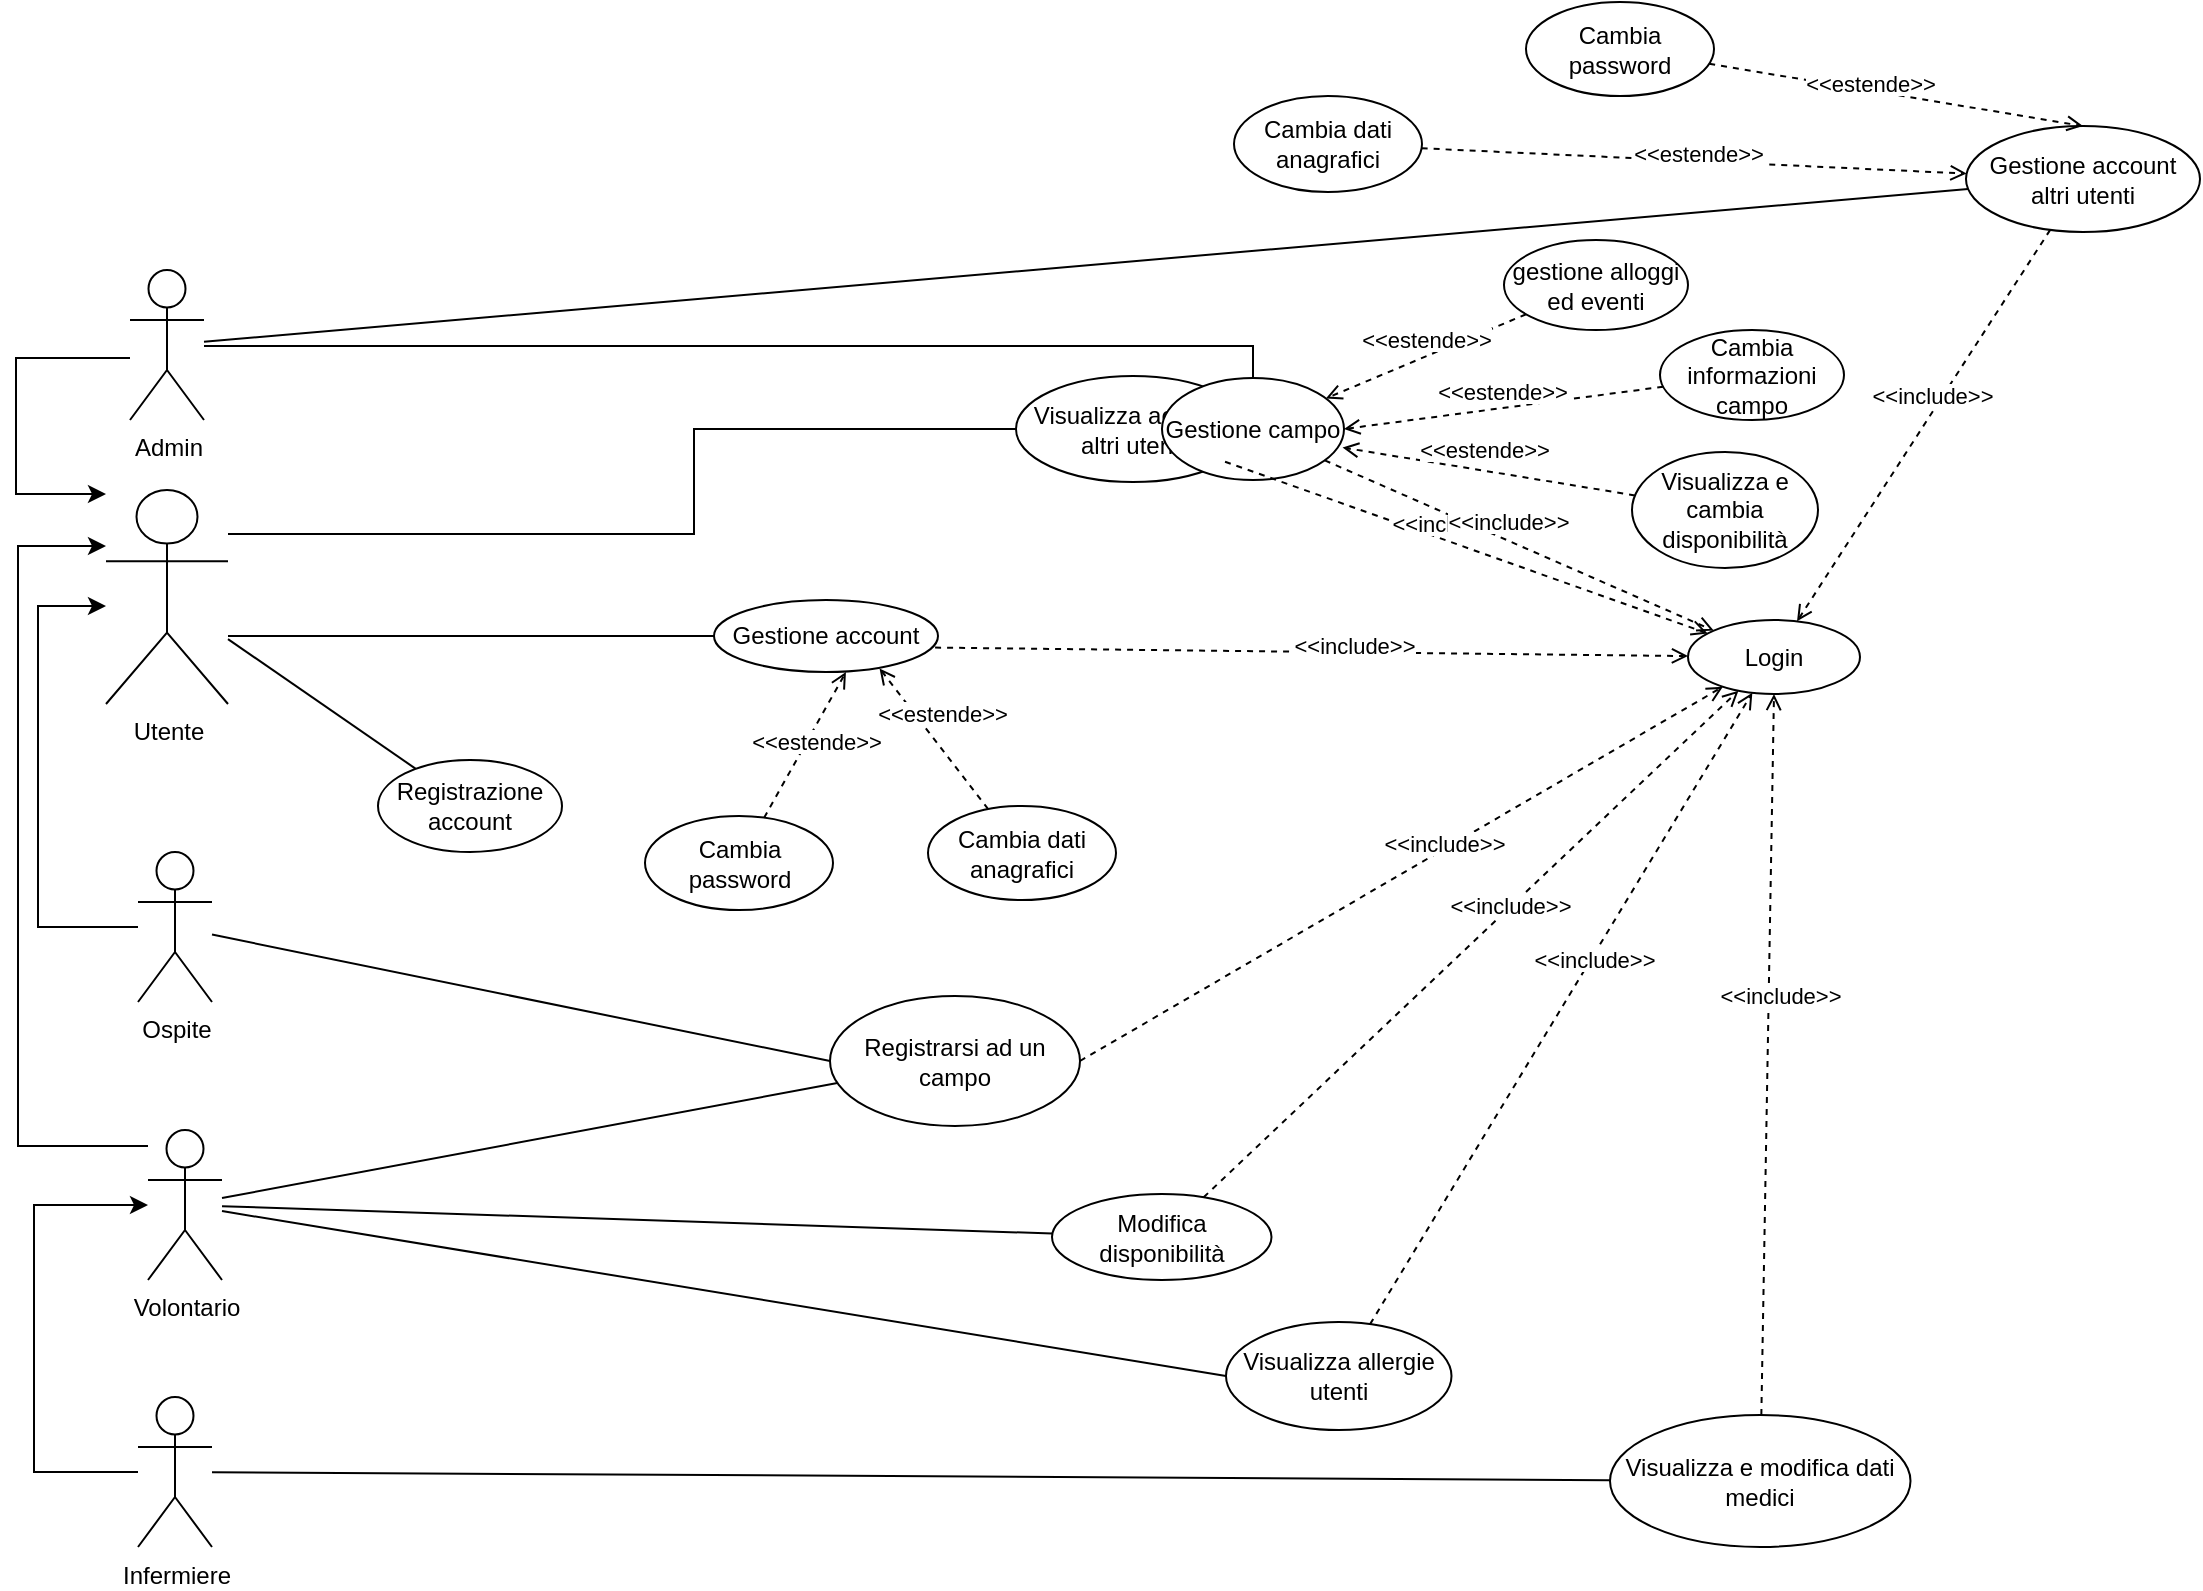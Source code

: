 <mxfile version="20.8.23" type="device"><diagram id="4pHFQdb8DRm6pEMn--Oa" name="Pagina-1"><mxGraphModel dx="683" dy="394" grid="0" gridSize="10" guides="1" tooltips="1" connect="1" arrows="1" fold="1" page="1" pageScale="1" pageWidth="1169" pageHeight="827" math="0" shadow="0"><root><mxCell id="0"/><mxCell id="1" parent="0"/><mxCell id="sqVIdD4rpPyTazX6wK-S-29" style="edgeStyle=orthogonalEdgeStyle;rounded=0;orthogonalLoop=1;jettySize=auto;html=1;endArrow=classic;endFill=1;" parent="1" source="WErY4FFCU59mQM6DMJKC-23" target="sqVIdD4rpPyTazX6wK-S-27" edge="1"><mxGeometry relative="1" as="geometry"><mxPoint x="356" y="266" as="targetPoint"/><Array as="points"><mxPoint x="37" y="470"/><mxPoint x="37" y="309"/></Array></mxGeometry></mxCell><mxCell id="sqVIdD4rpPyTazX6wK-S-41" style="rounded=0;orthogonalLoop=1;jettySize=auto;html=1;entryX=0;entryY=0.5;entryDx=0;entryDy=0;endArrow=none;endFill=0;" parent="1" source="WErY4FFCU59mQM6DMJKC-23" target="WErY4FFCU59mQM6DMJKC-28" edge="1"><mxGeometry relative="1" as="geometry"><mxPoint x="424" y="152" as="sourcePoint"/></mxGeometry></mxCell><mxCell id="WErY4FFCU59mQM6DMJKC-23" value="Ospite" style="shape=umlActor;html=1;verticalLabelPosition=bottom;verticalAlign=top;align=center;" parent="1" vertex="1"><mxGeometry x="87" y="432" width="37" height="75" as="geometry"/></mxCell><mxCell id="WErY4FFCU59mQM6DMJKC-28" value="Registrarsi ad un campo" style="ellipse;whiteSpace=wrap;html=1;" parent="1" vertex="1"><mxGeometry x="433" y="504" width="125" height="65" as="geometry"/></mxCell><mxCell id="sqVIdD4rpPyTazX6wK-S-35" style="rounded=0;orthogonalLoop=1;jettySize=auto;html=1;endArrow=none;endFill=0;" parent="1" source="WErY4FFCU59mQM6DMJKC-30" target="sqVIdD4rpPyTazX6wK-S-27" edge="1"><mxGeometry relative="1" as="geometry"/></mxCell><mxCell id="WErY4FFCU59mQM6DMJKC-30" value="Registrazione account" style="ellipse;whiteSpace=wrap;html=1;" parent="1" vertex="1"><mxGeometry x="207" y="386" width="92" height="46" as="geometry"/></mxCell><mxCell id="WErY4FFCU59mQM6DMJKC-31" value="&lt;span style=&quot;background-color: rgb(255, 255, 255);&quot;&gt;&amp;lt;&amp;lt;include&amp;gt;&amp;gt;&lt;/span&gt;" style="edgeStyle=none;html=1;endArrow=open;verticalAlign=bottom;dashed=1;labelBackgroundColor=none;rounded=0;exitX=1;exitY=0.5;exitDx=0;exitDy=0;" parent="1" source="WErY4FFCU59mQM6DMJKC-28" target="WErY4FFCU59mQM6DMJKC-32" edge="1"><mxGeometry x="0.116" y="-6" width="160" relative="1" as="geometry"><mxPoint x="869.56" y="127" as="sourcePoint"/><mxPoint x="774" y="204" as="targetPoint"/><mxPoint as="offset"/></mxGeometry></mxCell><mxCell id="WErY4FFCU59mQM6DMJKC-106" style="edgeStyle=orthogonalEdgeStyle;rounded=0;orthogonalLoop=1;jettySize=auto;html=1;labelBackgroundColor=#FFFFFF;endArrow=none;endFill=0;" parent="1" source="WErY4FFCU59mQM6DMJKC-50" target="sqVIdD4rpPyTazX6wK-S-27" edge="1"><mxGeometry relative="1" as="geometry"><Array as="points"><mxPoint x="389" y="320"/><mxPoint x="389" y="320"/></Array></mxGeometry></mxCell><mxCell id="WErY4FFCU59mQM6DMJKC-50" value="Gestione account" style="ellipse;whiteSpace=wrap;html=1;" parent="1" vertex="1"><mxGeometry x="375" y="306" width="112" height="36" as="geometry"/></mxCell><mxCell id="WErY4FFCU59mQM6DMJKC-59" style="rounded=0;orthogonalLoop=1;jettySize=auto;html=1;labelBackgroundColor=#FFFFFF;endArrow=none;endFill=0;edgeStyle=orthogonalEdgeStyle;" parent="1" source="WErY4FFCU59mQM6DMJKC-58" target="sqVIdD4rpPyTazX6wK-S-27" edge="1"><mxGeometry relative="1" as="geometry"><mxPoint x="315" y="227.714" as="targetPoint"/><Array as="points"><mxPoint x="365" y="273"/></Array></mxGeometry></mxCell><mxCell id="WErY4FFCU59mQM6DMJKC-58" value="Visualizza account altri utenti" style="ellipse;whiteSpace=wrap;html=1;" parent="1" vertex="1"><mxGeometry x="526" y="194" width="117" height="53" as="geometry"/></mxCell><mxCell id="WErY4FFCU59mQM6DMJKC-64" style="edgeStyle=none;rounded=0;orthogonalLoop=1;jettySize=auto;html=1;labelBackgroundColor=#FFFFFF;endArrow=none;endFill=0;entryX=0;entryY=0.5;entryDx=0;entryDy=0;" parent="1" source="WErY4FFCU59mQM6DMJKC-60" target="WErY4FFCU59mQM6DMJKC-65" edge="1"><mxGeometry relative="1" as="geometry"><mxPoint x="741" y="402.571" as="targetPoint"/></mxGeometry></mxCell><mxCell id="sqVIdD4rpPyTazX6wK-S-32" style="edgeStyle=orthogonalEdgeStyle;rounded=0;orthogonalLoop=1;jettySize=auto;html=1;endArrow=classic;endFill=1;" parent="1" source="WErY4FFCU59mQM6DMJKC-60" target="sqVIdD4rpPyTazX6wK-S-27" edge="1"><mxGeometry relative="1" as="geometry"><mxPoint x="339" y="368" as="targetPoint"/><Array as="points"><mxPoint x="27" y="579"/><mxPoint x="27" y="279"/></Array></mxGeometry></mxCell><mxCell id="sqVIdD4rpPyTazX6wK-S-43" style="edgeStyle=none;rounded=0;orthogonalLoop=1;jettySize=auto;html=1;endArrow=none;endFill=0;" parent="1" source="WErY4FFCU59mQM6DMJKC-60" target="WErY4FFCU59mQM6DMJKC-28" edge="1"><mxGeometry relative="1" as="geometry"/></mxCell><mxCell id="WErY4FFCU59mQM6DMJKC-60" value="Volontario" style="shape=umlActor;html=1;verticalLabelPosition=bottom;verticalAlign=top;align=center;" parent="1" vertex="1"><mxGeometry x="92" y="571" width="37" height="75" as="geometry"/></mxCell><mxCell id="WErY4FFCU59mQM6DMJKC-65" value="Visualizza allergie utenti" style="ellipse;whiteSpace=wrap;html=1;" parent="1" vertex="1"><mxGeometry x="631" y="667" width="112.75" height="54" as="geometry"/></mxCell><mxCell id="WErY4FFCU59mQM6DMJKC-67" style="edgeStyle=none;rounded=0;orthogonalLoop=1;jettySize=auto;html=1;labelBackgroundColor=#FFFFFF;endArrow=none;endFill=0;" parent="1" source="WErY4FFCU59mQM6DMJKC-66" target="WErY4FFCU59mQM6DMJKC-60" edge="1"><mxGeometry relative="1" as="geometry"><mxPoint x="649" y="438" as="targetPoint"/></mxGeometry></mxCell><mxCell id="WErY4FFCU59mQM6DMJKC-66" value="Modifica disponibilità" style="ellipse;whiteSpace=wrap;html=1;" parent="1" vertex="1"><mxGeometry x="544" y="603" width="109.75" height="43" as="geometry"/></mxCell><mxCell id="sqVIdD4rpPyTazX6wK-S-30" style="edgeStyle=orthogonalEdgeStyle;rounded=0;orthogonalLoop=1;jettySize=auto;html=1;endArrow=classic;endFill=1;" parent="1" source="WErY4FFCU59mQM6DMJKC-69" target="WErY4FFCU59mQM6DMJKC-60" edge="1"><mxGeometry relative="1" as="geometry"><mxPoint x="351" y="366" as="targetPoint"/><Array as="points"><mxPoint x="35" y="742"/><mxPoint x="35" y="608.5"/></Array></mxGeometry></mxCell><mxCell id="WErY4FFCU59mQM6DMJKC-69" value="Infermiere" style="shape=umlActor;html=1;verticalLabelPosition=bottom;verticalAlign=top;align=center;" parent="1" vertex="1"><mxGeometry x="87" y="704.5" width="37" height="75" as="geometry"/></mxCell><mxCell id="WErY4FFCU59mQM6DMJKC-77" value="Cambia dati anagrafici" style="ellipse;whiteSpace=wrap;html=1;" parent="1" vertex="1"><mxGeometry x="482" y="409" width="94" height="47" as="geometry"/></mxCell><mxCell id="WErY4FFCU59mQM6DMJKC-78" value="Cambia password" style="ellipse;whiteSpace=wrap;html=1;" parent="1" vertex="1"><mxGeometry x="340.5" y="414" width="94" height="47" as="geometry"/></mxCell><mxCell id="WErY4FFCU59mQM6DMJKC-79" value="&lt;span style=&quot;background-color: rgb(255, 255, 255);&quot;&gt;&amp;lt;&amp;lt;estende&amp;gt;&amp;gt;&lt;/span&gt;" style="edgeStyle=none;html=1;endArrow=open;verticalAlign=bottom;dashed=1;labelBackgroundColor=none;rounded=0;entryX=0.739;entryY=0.95;entryDx=0;entryDy=0;entryPerimeter=0;" parent="1" source="WErY4FFCU59mQM6DMJKC-77" target="WErY4FFCU59mQM6DMJKC-50" edge="1"><mxGeometry x="0.014" y="-5" width="160" relative="1" as="geometry"><mxPoint x="660.748" y="643.656" as="sourcePoint"/><mxPoint x="634.598" y="538.272" as="targetPoint"/><mxPoint as="offset"/><Array as="points"/></mxGeometry></mxCell><mxCell id="WErY4FFCU59mQM6DMJKC-80" value="&lt;span style=&quot;background-color: rgb(255, 255, 255);&quot;&gt;&amp;lt;&amp;lt;estende&amp;gt;&amp;gt;&lt;/span&gt;" style="edgeStyle=none;html=1;endArrow=open;verticalAlign=bottom;dashed=1;labelBackgroundColor=none;rounded=0;entryX=0.589;entryY=1;entryDx=0;entryDy=0;entryPerimeter=0;" parent="1" source="WErY4FFCU59mQM6DMJKC-78" target="WErY4FFCU59mQM6DMJKC-50" edge="1"><mxGeometry x="-0.087" y="-8" width="160" relative="1" as="geometry"><mxPoint x="790.0" y="603.5" as="sourcePoint"/><mxPoint x="729.844" y="559.567" as="targetPoint"/><mxPoint as="offset"/><Array as="points"/></mxGeometry></mxCell><mxCell id="WErY4FFCU59mQM6DMJKC-88" style="rounded=0;orthogonalLoop=1;jettySize=auto;html=1;labelBackgroundColor=#FFFFFF;endArrow=none;endFill=0;" parent="1" source="WErY4FFCU59mQM6DMJKC-89" target="WErY4FFCU59mQM6DMJKC-69" edge="1"><mxGeometry relative="1" as="geometry"><mxPoint x="372" y="543" as="targetPoint"/></mxGeometry></mxCell><mxCell id="WErY4FFCU59mQM6DMJKC-89" value="Visualizza e modifica dati medici" style="ellipse;whiteSpace=wrap;html=1;" parent="1" vertex="1"><mxGeometry x="823" y="713.5" width="150.25" height="66" as="geometry"/></mxCell><mxCell id="sqVIdD4rpPyTazX6wK-S-48" style="edgeStyle=orthogonalEdgeStyle;rounded=0;orthogonalLoop=1;jettySize=auto;html=1;endArrow=classic;endFill=1;" parent="1" source="WErY4FFCU59mQM6DMJKC-90" target="sqVIdD4rpPyTazX6wK-S-27" edge="1"><mxGeometry relative="1" as="geometry"><mxPoint x="45.609" y="-219.652" as="targetPoint"/><mxPoint x="89" y="-157" as="sourcePoint"/><Array as="points"><mxPoint x="26" y="185"/><mxPoint x="26" y="253"/></Array></mxGeometry></mxCell><mxCell id="WErY4FFCU59mQM6DMJKC-90" value="Admin" style="shape=umlActor;html=1;verticalLabelPosition=bottom;verticalAlign=top;align=center;" parent="1" vertex="1"><mxGeometry x="83" y="141" width="37" height="75" as="geometry"/></mxCell><mxCell id="WErY4FFCU59mQM6DMJKC-99" style="rounded=0;orthogonalLoop=1;jettySize=auto;html=1;labelBackgroundColor=#FFFFFF;endArrow=none;endFill=0;" parent="1" source="WErY4FFCU59mQM6DMJKC-100" target="WErY4FFCU59mQM6DMJKC-90" edge="1"><mxGeometry relative="1" as="geometry"><mxPoint x="401.06" y="607.0" as="targetPoint"/></mxGeometry></mxCell><mxCell id="WErY4FFCU59mQM6DMJKC-100" value="Gestione account altri utenti" style="ellipse;whiteSpace=wrap;html=1;" parent="1" vertex="1"><mxGeometry x="1001" y="69" width="117" height="53" as="geometry"/></mxCell><mxCell id="WErY4FFCU59mQM6DMJKC-104" style="edgeStyle=orthogonalEdgeStyle;rounded=0;orthogonalLoop=1;jettySize=auto;html=1;labelBackgroundColor=#FFFFFF;endArrow=none;endFill=0;" parent="1" source="WErY4FFCU59mQM6DMJKC-103" target="WErY4FFCU59mQM6DMJKC-90" edge="1"><mxGeometry relative="1" as="geometry"><Array as="points"><mxPoint x="395" y="179"/><mxPoint x="395" y="179"/></Array></mxGeometry></mxCell><mxCell id="WErY4FFCU59mQM6DMJKC-103" value="Gestione campo" style="ellipse;whiteSpace=wrap;html=1;" parent="1" vertex="1"><mxGeometry x="599" y="195" width="91" height="51" as="geometry"/></mxCell><mxCell id="WErY4FFCU59mQM6DMJKC-110" value="&lt;span style=&quot;background-color: rgb(255, 255, 255);&quot;&gt;&amp;lt;&amp;lt;estende&amp;gt;&amp;gt;&lt;/span&gt;" style="edgeStyle=none;html=1;endArrow=open;verticalAlign=bottom;dashed=1;labelBackgroundColor=none;rounded=0;entryX=0.5;entryY=0;entryDx=0;entryDy=0;" parent="1" source="WErY4FFCU59mQM6DMJKC-113" target="WErY4FFCU59mQM6DMJKC-100" edge="1"><mxGeometry x="-0.129" y="-6" width="160" relative="1" as="geometry"><mxPoint x="708.81" y="720" as="sourcePoint"/><mxPoint x="619.774" y="665.567" as="targetPoint"/><mxPoint as="offset"/><Array as="points"/></mxGeometry></mxCell><mxCell id="WErY4FFCU59mQM6DMJKC-111" value="Cambia dati anagrafici" style="ellipse;whiteSpace=wrap;html=1;" parent="1" vertex="1"><mxGeometry x="635" y="54" width="94" height="48" as="geometry"/></mxCell><mxCell id="WErY4FFCU59mQM6DMJKC-112" value="&lt;span style=&quot;background-color: rgb(255, 255, 255);&quot;&gt;&amp;lt;&amp;lt;estende&amp;gt;&amp;gt;&lt;/span&gt;" style="edgeStyle=none;html=1;endArrow=open;verticalAlign=bottom;dashed=1;labelBackgroundColor=none;rounded=0;" parent="1" source="WErY4FFCU59mQM6DMJKC-111" target="WErY4FFCU59mQM6DMJKC-100" edge="1"><mxGeometry x="0.014" y="-5" width="160" relative="1" as="geometry"><mxPoint x="550.678" y="749.656" as="sourcePoint"/><mxPoint x="619.305" y="637.281" as="targetPoint"/><mxPoint as="offset"/><Array as="points"/></mxGeometry></mxCell><mxCell id="WErY4FFCU59mQM6DMJKC-113" value="Cambia password" style="ellipse;whiteSpace=wrap;html=1;" parent="1" vertex="1"><mxGeometry x="781" y="7" width="94" height="47" as="geometry"/></mxCell><mxCell id="WErY4FFCU59mQM6DMJKC-114" value="Visualizza e cambia disponibilità" style="ellipse;whiteSpace=wrap;html=1;" parent="1" vertex="1"><mxGeometry x="834" y="232" width="93" height="58" as="geometry"/></mxCell><mxCell id="WErY4FFCU59mQM6DMJKC-115" value="&lt;span style=&quot;background-color: rgb(255, 255, 255);&quot;&gt;&amp;lt;&amp;lt;estende&amp;gt;&amp;gt;&lt;/span&gt;" style="edgeStyle=none;html=1;endArrow=open;verticalAlign=bottom;dashed=1;labelBackgroundColor=none;rounded=0;entryX=0.992;entryY=0.682;entryDx=0;entryDy=0;entryPerimeter=0;" parent="1" source="WErY4FFCU59mQM6DMJKC-114" target="WErY4FFCU59mQM6DMJKC-103" edge="1"><mxGeometry x="0.032" y="-1" width="160" relative="1" as="geometry"><mxPoint x="650.43" y="939.5" as="sourcePoint"/><mxPoint x="554.81" y="855" as="targetPoint"/><mxPoint as="offset"/><Array as="points"/></mxGeometry></mxCell><mxCell id="WErY4FFCU59mQM6DMJKC-116" value="Cambia informazioni campo" style="ellipse;whiteSpace=wrap;html=1;" parent="1" vertex="1"><mxGeometry x="848" y="171" width="92" height="45" as="geometry"/></mxCell><mxCell id="WErY4FFCU59mQM6DMJKC-117" value="&lt;span style=&quot;background-color: rgb(255, 255, 255);&quot;&gt;&amp;lt;&amp;lt;estende&amp;gt;&amp;gt;&lt;/span&gt;" style="edgeStyle=none;html=1;endArrow=open;verticalAlign=bottom;dashed=1;labelBackgroundColor=none;rounded=0;entryX=1;entryY=0.5;entryDx=0;entryDy=0;" parent="1" source="WErY4FFCU59mQM6DMJKC-116" target="WErY4FFCU59mQM6DMJKC-103" edge="1"><mxGeometry x="0.013" y="1" width="160" relative="1" as="geometry"><mxPoint x="521.178" y="979.656" as="sourcePoint"/><mxPoint x="589.805" y="867.281" as="targetPoint"/><mxPoint as="offset"/><Array as="points"/></mxGeometry></mxCell><mxCell id="WErY4FFCU59mQM6DMJKC-32" value="Login" style="ellipse;whiteSpace=wrap;html=1;" parent="1" vertex="1"><mxGeometry x="862" y="316" width="86" height="37" as="geometry"/></mxCell><mxCell id="sqVIdD4rpPyTazX6wK-S-4" value="&lt;span style=&quot;background-color: rgb(255, 255, 255);&quot;&gt;&amp;lt;&amp;lt;include&amp;gt;&amp;gt;&lt;/span&gt;" style="edgeStyle=none;html=1;endArrow=open;verticalAlign=bottom;dashed=1;labelBackgroundColor=none;rounded=0;" parent="1" source="WErY4FFCU59mQM6DMJKC-58" target="WErY4FFCU59mQM6DMJKC-32" edge="1"><mxGeometry x="-0.06" width="160" relative="1" as="geometry"><mxPoint x="519" y="235" as="sourcePoint"/><mxPoint x="593" y="359" as="targetPoint"/><mxPoint as="offset"/></mxGeometry></mxCell><mxCell id="sqVIdD4rpPyTazX6wK-S-8" value="&lt;span style=&quot;background-color: rgb(255, 255, 255);&quot;&gt;&amp;lt;&amp;lt;include&amp;gt;&amp;gt;&lt;/span&gt;" style="edgeStyle=none;html=1;endArrow=open;verticalAlign=bottom;dashed=1;labelBackgroundColor=none;rounded=0;exitX=0.987;exitY=0.661;exitDx=0;exitDy=0;exitPerimeter=0;" parent="1" source="WErY4FFCU59mQM6DMJKC-50" target="WErY4FFCU59mQM6DMJKC-32" edge="1"><mxGeometry x="0.116" y="-6" width="160" relative="1" as="geometry"><mxPoint x="826" y="209" as="sourcePoint"/><mxPoint x="417" y="332" as="targetPoint"/><mxPoint as="offset"/></mxGeometry></mxCell><mxCell id="sqVIdD4rpPyTazX6wK-S-10" value="&lt;span style=&quot;background-color: rgb(255, 255, 255);&quot;&gt;&amp;lt;&amp;lt;include&amp;gt;&amp;gt;&lt;/span&gt;" style="edgeStyle=none;html=1;endArrow=open;verticalAlign=bottom;dashed=1;labelBackgroundColor=none;rounded=0;entryX=0.5;entryY=1;entryDx=0;entryDy=0;" parent="1" source="WErY4FFCU59mQM6DMJKC-89" target="WErY4FFCU59mQM6DMJKC-32" edge="1"><mxGeometry x="0.116" y="-6" width="160" relative="1" as="geometry"><mxPoint x="396.999" y="178" as="sourcePoint"/><mxPoint x="414" y="327" as="targetPoint"/><mxPoint as="offset"/></mxGeometry></mxCell><mxCell id="sqVIdD4rpPyTazX6wK-S-15" value="&lt;span style=&quot;background-color: rgb(255, 255, 255);&quot;&gt;&amp;lt;&amp;lt;include&amp;gt;&amp;gt;&lt;/span&gt;" style="edgeStyle=none;html=1;endArrow=open;verticalAlign=bottom;dashed=1;labelBackgroundColor=none;rounded=0;" parent="1" source="WErY4FFCU59mQM6DMJKC-65" target="WErY4FFCU59mQM6DMJKC-32" edge="1"><mxGeometry x="0.116" y="-6" width="160" relative="1" as="geometry"><mxPoint x="1058.606" y="588.619" as="sourcePoint"/><mxPoint x="1188.5" y="299" as="targetPoint"/><mxPoint as="offset"/></mxGeometry></mxCell><mxCell id="sqVIdD4rpPyTazX6wK-S-16" value="&lt;span style=&quot;background-color: rgb(255, 255, 255);&quot;&gt;&amp;lt;&amp;lt;include&amp;gt;&amp;gt;&lt;/span&gt;" style="edgeStyle=none;html=1;endArrow=open;verticalAlign=bottom;dashed=1;labelBackgroundColor=none;rounded=0;" parent="1" source="WErY4FFCU59mQM6DMJKC-66" target="WErY4FFCU59mQM6DMJKC-32" edge="1"><mxGeometry x="0.116" y="-6" width="160" relative="1" as="geometry"><mxPoint x="1188.571" y="689.0" as="sourcePoint"/><mxPoint x="1189.957" y="304.0" as="targetPoint"/><mxPoint as="offset"/></mxGeometry></mxCell><mxCell id="sqVIdD4rpPyTazX6wK-S-27" value="Utente" style="shape=umlActor;verticalLabelPosition=bottom;verticalAlign=top;html=1;outlineConnect=0;" parent="1" vertex="1"><mxGeometry x="71" y="251" width="61" height="107" as="geometry"/></mxCell><mxCell id="MQThKuer-eahKz2iiRae-1" value="&lt;span style=&quot;background-color: rgb(255, 255, 255);&quot;&gt;&amp;lt;&amp;lt;include&amp;gt;&amp;gt;&lt;/span&gt;" style="edgeStyle=none;html=1;endArrow=open;verticalAlign=bottom;dashed=1;labelBackgroundColor=none;rounded=0;" parent="1" source="WErY4FFCU59mQM6DMJKC-103" target="WErY4FFCU59mQM6DMJKC-32" edge="1"><mxGeometry x="-0.06" width="160" relative="1" as="geometry"><mxPoint x="605.28" y="291.799" as="sourcePoint"/><mxPoint x="875.019" y="337.69" as="targetPoint"/><mxPoint as="offset"/></mxGeometry></mxCell><mxCell id="MQThKuer-eahKz2iiRae-3" value="&lt;span style=&quot;background-color: rgb(255, 255, 255);&quot;&gt;&amp;lt;&amp;lt;include&amp;gt;&amp;gt;&lt;/span&gt;" style="edgeStyle=none;html=1;endArrow=open;verticalAlign=bottom;dashed=1;labelBackgroundColor=none;rounded=0;" parent="1" source="WErY4FFCU59mQM6DMJKC-100" target="WErY4FFCU59mQM6DMJKC-32" edge="1"><mxGeometry x="-0.06" width="160" relative="1" as="geometry"><mxPoint x="690.45" y="246.131" as="sourcePoint"/><mxPoint x="884.884" y="331.295" as="targetPoint"/><mxPoint as="offset"/></mxGeometry></mxCell><mxCell id="5xFFrOmtxqN5T6rZPpJY-1" value="gestione alloggi ed eventi" style="ellipse;whiteSpace=wrap;html=1;" vertex="1" parent="1"><mxGeometry x="770" y="126" width="92" height="45" as="geometry"/></mxCell><mxCell id="5xFFrOmtxqN5T6rZPpJY-3" value="&lt;span style=&quot;background-color: rgb(255, 255, 255);&quot;&gt;&amp;lt;&amp;lt;estende&amp;gt;&amp;gt;&lt;/span&gt;" style="edgeStyle=none;html=1;endArrow=open;verticalAlign=bottom;dashed=1;labelBackgroundColor=none;rounded=0;" edge="1" parent="1" source="5xFFrOmtxqN5T6rZPpJY-1" target="WErY4FFCU59mQM6DMJKC-103"><mxGeometry x="0.013" y="1" width="160" relative="1" as="geometry"><mxPoint x="804" y="176" as="sourcePoint"/><mxPoint x="644" y="198" as="targetPoint"/><mxPoint as="offset"/><Array as="points"/></mxGeometry></mxCell></root></mxGraphModel></diagram></mxfile>